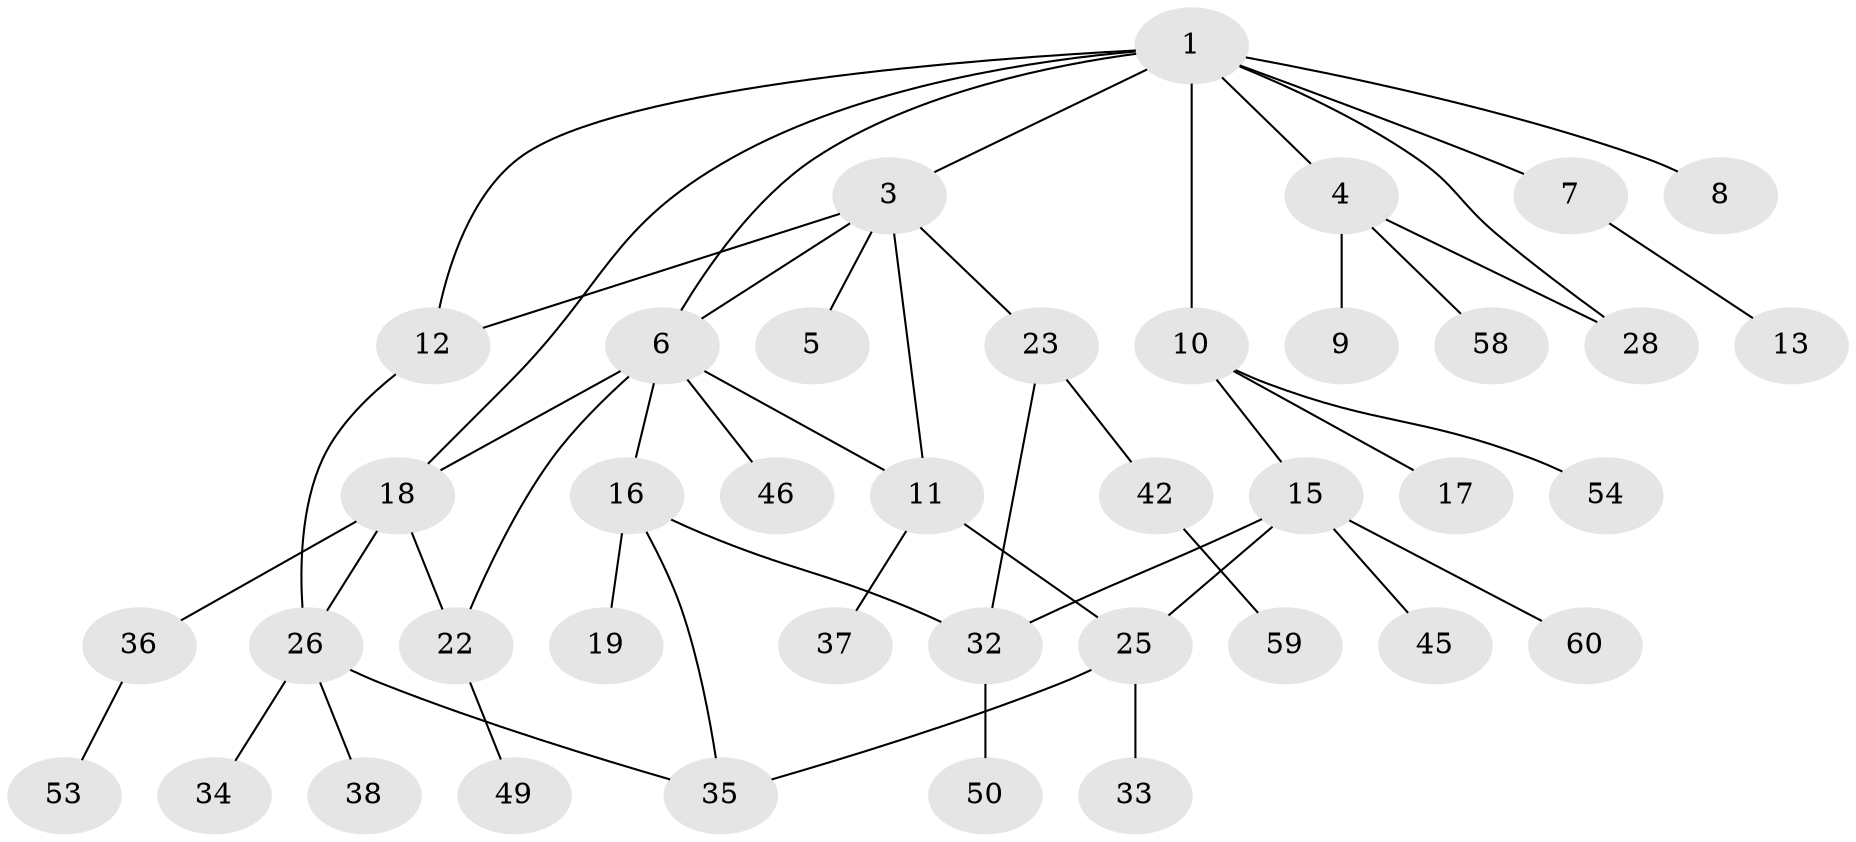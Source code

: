 // Generated by graph-tools (version 1.1) at 2025/23/03/03/25 07:23:32]
// undirected, 39 vertices, 50 edges
graph export_dot {
graph [start="1"]
  node [color=gray90,style=filled];
  1 [super="+2"];
  3 [super="+20"];
  4 [super="+40"];
  5;
  6 [super="+44"];
  7 [super="+41"];
  8;
  9;
  10 [super="+30"];
  11 [super="+14"];
  12 [super="+29"];
  13 [super="+48"];
  15 [super="+27"];
  16 [super="+43"];
  17;
  18 [super="+21"];
  19;
  22 [super="+47"];
  23 [super="+24"];
  25 [super="+39"];
  26 [super="+31"];
  28 [super="+55"];
  32 [super="+52"];
  33;
  34;
  35 [super="+56"];
  36;
  37 [super="+57"];
  38;
  42 [super="+51"];
  45;
  46;
  49;
  50;
  53;
  54;
  58;
  59;
  60;
  1 -- 3;
  1 -- 4;
  1 -- 7;
  1 -- 28;
  1 -- 18;
  1 -- 6;
  1 -- 8;
  1 -- 10;
  1 -- 12;
  3 -- 5;
  3 -- 12;
  3 -- 6;
  3 -- 11;
  3 -- 23;
  4 -- 9;
  4 -- 58;
  4 -- 28;
  6 -- 11;
  6 -- 16;
  6 -- 18;
  6 -- 46;
  6 -- 22;
  7 -- 13;
  10 -- 15;
  10 -- 17;
  10 -- 54;
  11 -- 25;
  11 -- 37;
  12 -- 26;
  15 -- 45;
  15 -- 60;
  15 -- 25;
  15 -- 32;
  16 -- 19;
  16 -- 35;
  16 -- 32;
  18 -- 26;
  18 -- 36;
  18 -- 22;
  22 -- 49;
  23 -- 32;
  23 -- 42;
  25 -- 33;
  25 -- 35;
  26 -- 34;
  26 -- 38;
  26 -- 35;
  32 -- 50;
  36 -- 53;
  42 -- 59;
}
